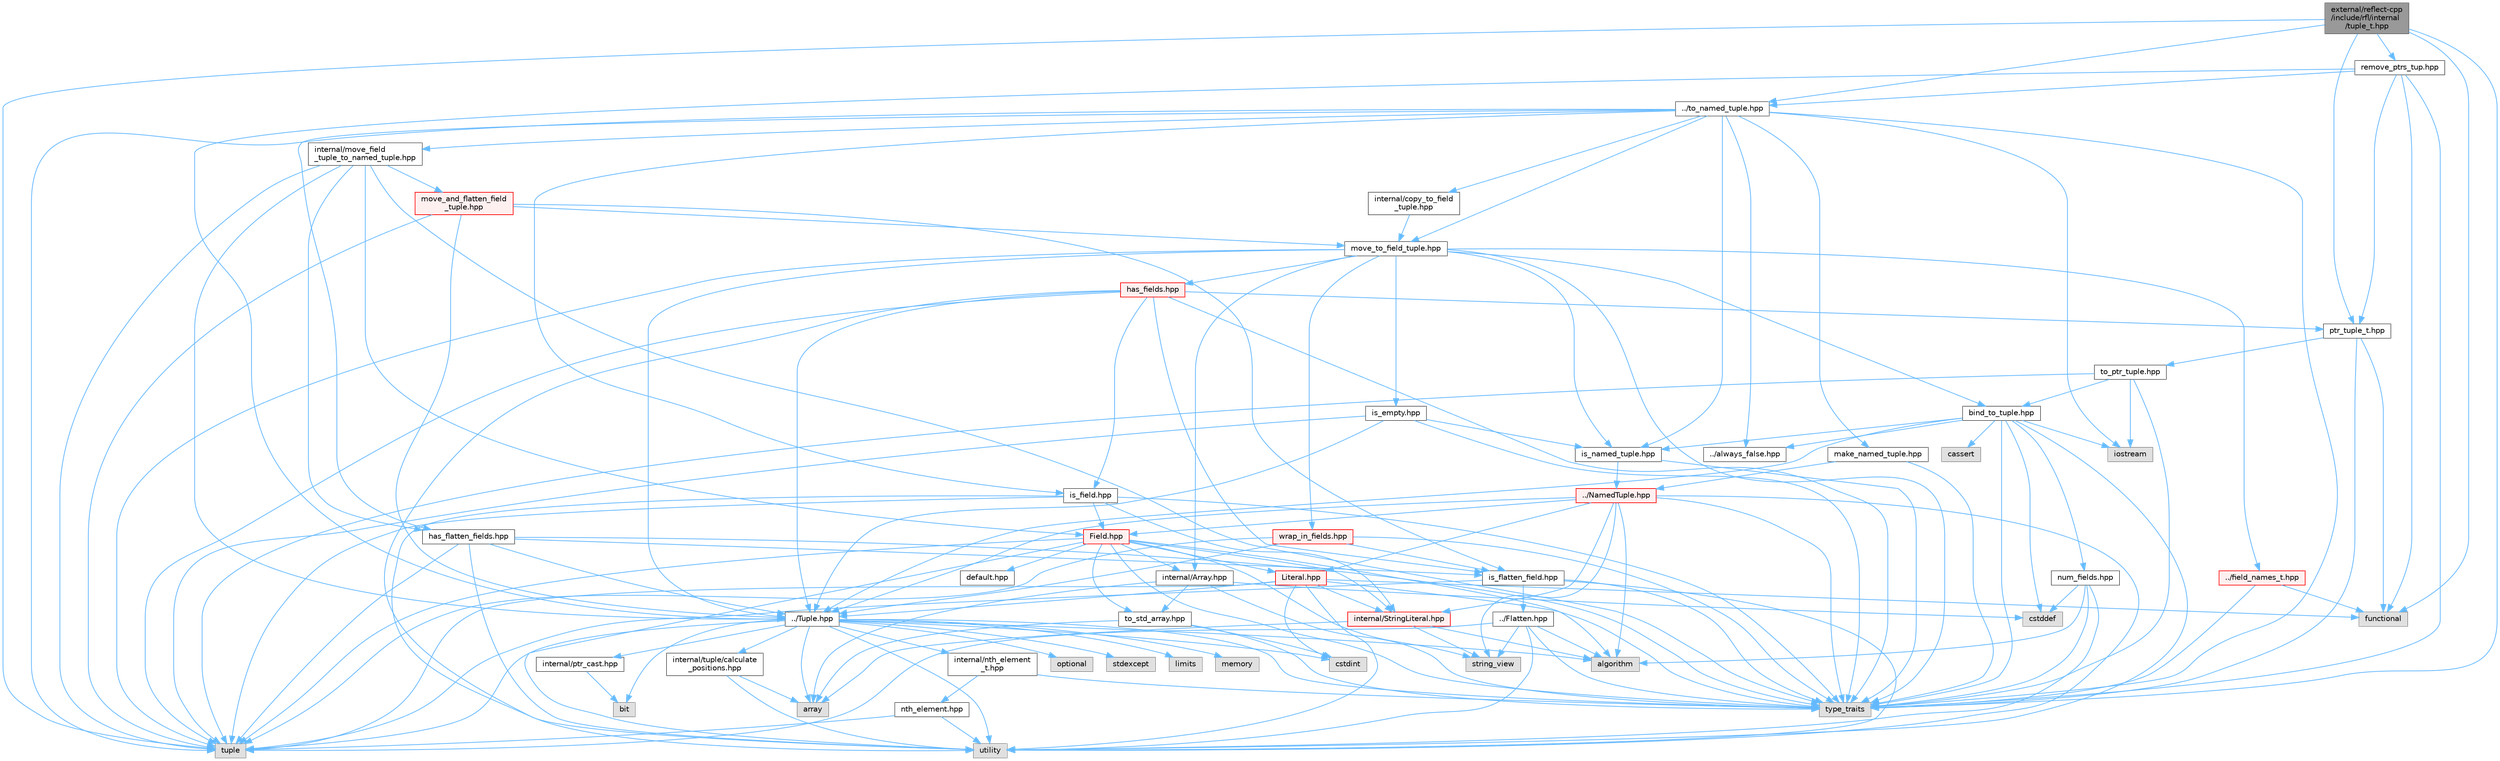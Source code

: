 digraph "external/reflect-cpp/include/rfl/internal/tuple_t.hpp"
{
 // LATEX_PDF_SIZE
  bgcolor="transparent";
  edge [fontname=Helvetica,fontsize=10,labelfontname=Helvetica,labelfontsize=10];
  node [fontname=Helvetica,fontsize=10,shape=box,height=0.2,width=0.4];
  Node1 [id="Node000001",label="external/reflect-cpp\l/include/rfl/internal\l/tuple_t.hpp",height=0.2,width=0.4,color="gray40", fillcolor="grey60", style="filled", fontcolor="black",tooltip=" "];
  Node1 -> Node2 [id="edge1_Node000001_Node000002",color="steelblue1",style="solid",tooltip=" "];
  Node2 [id="Node000002",label="functional",height=0.2,width=0.4,color="grey60", fillcolor="#E0E0E0", style="filled",tooltip=" "];
  Node1 -> Node3 [id="edge2_Node000001_Node000003",color="steelblue1",style="solid",tooltip=" "];
  Node3 [id="Node000003",label="tuple",height=0.2,width=0.4,color="grey60", fillcolor="#E0E0E0", style="filled",tooltip=" "];
  Node1 -> Node4 [id="edge3_Node000001_Node000004",color="steelblue1",style="solid",tooltip=" "];
  Node4 [id="Node000004",label="type_traits",height=0.2,width=0.4,color="grey60", fillcolor="#E0E0E0", style="filled",tooltip=" "];
  Node1 -> Node5 [id="edge4_Node000001_Node000005",color="steelblue1",style="solid",tooltip=" "];
  Node5 [id="Node000005",label="ptr_tuple_t.hpp",height=0.2,width=0.4,color="grey40", fillcolor="white", style="filled",URL="$ptr__tuple__t_8hpp.html",tooltip=" "];
  Node5 -> Node2 [id="edge5_Node000005_Node000002",color="steelblue1",style="solid",tooltip=" "];
  Node5 -> Node4 [id="edge6_Node000005_Node000004",color="steelblue1",style="solid",tooltip=" "];
  Node5 -> Node6 [id="edge7_Node000005_Node000006",color="steelblue1",style="solid",tooltip=" "];
  Node6 [id="Node000006",label="to_ptr_tuple.hpp",height=0.2,width=0.4,color="grey40", fillcolor="white", style="filled",URL="$to__ptr__tuple_8hpp.html",tooltip=" "];
  Node6 -> Node7 [id="edge8_Node000006_Node000007",color="steelblue1",style="solid",tooltip=" "];
  Node7 [id="Node000007",label="iostream",height=0.2,width=0.4,color="grey60", fillcolor="#E0E0E0", style="filled",tooltip=" "];
  Node6 -> Node3 [id="edge9_Node000006_Node000003",color="steelblue1",style="solid",tooltip=" "];
  Node6 -> Node4 [id="edge10_Node000006_Node000004",color="steelblue1",style="solid",tooltip=" "];
  Node6 -> Node8 [id="edge11_Node000006_Node000008",color="steelblue1",style="solid",tooltip=" "];
  Node8 [id="Node000008",label="bind_to_tuple.hpp",height=0.2,width=0.4,color="grey40", fillcolor="white", style="filled",URL="$bind__to__tuple_8hpp.html",tooltip=" "];
  Node8 -> Node9 [id="edge12_Node000008_Node000009",color="steelblue1",style="solid",tooltip=" "];
  Node9 [id="Node000009",label="cassert",height=0.2,width=0.4,color="grey60", fillcolor="#E0E0E0", style="filled",tooltip=" "];
  Node8 -> Node10 [id="edge13_Node000008_Node000010",color="steelblue1",style="solid",tooltip=" "];
  Node10 [id="Node000010",label="cstddef",height=0.2,width=0.4,color="grey60", fillcolor="#E0E0E0", style="filled",tooltip=" "];
  Node8 -> Node7 [id="edge14_Node000008_Node000007",color="steelblue1",style="solid",tooltip=" "];
  Node8 -> Node4 [id="edge15_Node000008_Node000004",color="steelblue1",style="solid",tooltip=" "];
  Node8 -> Node11 [id="edge16_Node000008_Node000011",color="steelblue1",style="solid",tooltip=" "];
  Node11 [id="Node000011",label="utility",height=0.2,width=0.4,color="grey60", fillcolor="#E0E0E0", style="filled",tooltip=" "];
  Node8 -> Node12 [id="edge17_Node000008_Node000012",color="steelblue1",style="solid",tooltip=" "];
  Node12 [id="Node000012",label="../Tuple.hpp",height=0.2,width=0.4,color="grey40", fillcolor="white", style="filled",URL="$_tuple_8hpp.html",tooltip=" "];
  Node12 -> Node13 [id="edge18_Node000012_Node000013",color="steelblue1",style="solid",tooltip=" "];
  Node13 [id="Node000013",label="algorithm",height=0.2,width=0.4,color="grey60", fillcolor="#E0E0E0", style="filled",tooltip=" "];
  Node12 -> Node14 [id="edge19_Node000012_Node000014",color="steelblue1",style="solid",tooltip=" "];
  Node14 [id="Node000014",label="array",height=0.2,width=0.4,color="grey60", fillcolor="#E0E0E0", style="filled",tooltip=" "];
  Node12 -> Node15 [id="edge20_Node000012_Node000015",color="steelblue1",style="solid",tooltip=" "];
  Node15 [id="Node000015",label="bit",height=0.2,width=0.4,color="grey60", fillcolor="#E0E0E0", style="filled",tooltip=" "];
  Node12 -> Node16 [id="edge21_Node000012_Node000016",color="steelblue1",style="solid",tooltip=" "];
  Node16 [id="Node000016",label="cstdint",height=0.2,width=0.4,color="grey60", fillcolor="#E0E0E0", style="filled",tooltip=" "];
  Node12 -> Node17 [id="edge22_Node000012_Node000017",color="steelblue1",style="solid",tooltip=" "];
  Node17 [id="Node000017",label="limits",height=0.2,width=0.4,color="grey60", fillcolor="#E0E0E0", style="filled",tooltip=" "];
  Node12 -> Node18 [id="edge23_Node000012_Node000018",color="steelblue1",style="solid",tooltip=" "];
  Node18 [id="Node000018",label="memory",height=0.2,width=0.4,color="grey60", fillcolor="#E0E0E0", style="filled",tooltip=" "];
  Node12 -> Node19 [id="edge24_Node000012_Node000019",color="steelblue1",style="solid",tooltip=" "];
  Node19 [id="Node000019",label="optional",height=0.2,width=0.4,color="grey60", fillcolor="#E0E0E0", style="filled",tooltip=" "];
  Node12 -> Node20 [id="edge25_Node000012_Node000020",color="steelblue1",style="solid",tooltip=" "];
  Node20 [id="Node000020",label="stdexcept",height=0.2,width=0.4,color="grey60", fillcolor="#E0E0E0", style="filled",tooltip=" "];
  Node12 -> Node3 [id="edge26_Node000012_Node000003",color="steelblue1",style="solid",tooltip=" "];
  Node12 -> Node4 [id="edge27_Node000012_Node000004",color="steelblue1",style="solid",tooltip=" "];
  Node12 -> Node11 [id="edge28_Node000012_Node000011",color="steelblue1",style="solid",tooltip=" "];
  Node12 -> Node21 [id="edge29_Node000012_Node000021",color="steelblue1",style="solid",tooltip=" "];
  Node21 [id="Node000021",label="internal/nth_element\l_t.hpp",height=0.2,width=0.4,color="grey40", fillcolor="white", style="filled",URL="$nth__element__t_8hpp.html",tooltip=" "];
  Node21 -> Node4 [id="edge30_Node000021_Node000004",color="steelblue1",style="solid",tooltip=" "];
  Node21 -> Node22 [id="edge31_Node000021_Node000022",color="steelblue1",style="solid",tooltip=" "];
  Node22 [id="Node000022",label="nth_element.hpp",height=0.2,width=0.4,color="grey40", fillcolor="white", style="filled",URL="$nth__element_8hpp.html",tooltip=" "];
  Node22 -> Node3 [id="edge32_Node000022_Node000003",color="steelblue1",style="solid",tooltip=" "];
  Node22 -> Node11 [id="edge33_Node000022_Node000011",color="steelblue1",style="solid",tooltip=" "];
  Node12 -> Node23 [id="edge34_Node000012_Node000023",color="steelblue1",style="solid",tooltip=" "];
  Node23 [id="Node000023",label="internal/ptr_cast.hpp",height=0.2,width=0.4,color="grey40", fillcolor="white", style="filled",URL="$ptr__cast_8hpp.html",tooltip=" "];
  Node23 -> Node15 [id="edge35_Node000023_Node000015",color="steelblue1",style="solid",tooltip=" "];
  Node12 -> Node24 [id="edge36_Node000012_Node000024",color="steelblue1",style="solid",tooltip=" "];
  Node24 [id="Node000024",label="internal/tuple/calculate\l_positions.hpp",height=0.2,width=0.4,color="grey40", fillcolor="white", style="filled",URL="$calculate__positions_8hpp.html",tooltip=" "];
  Node24 -> Node14 [id="edge37_Node000024_Node000014",color="steelblue1",style="solid",tooltip=" "];
  Node24 -> Node11 [id="edge38_Node000024_Node000011",color="steelblue1",style="solid",tooltip=" "];
  Node8 -> Node25 [id="edge39_Node000008_Node000025",color="steelblue1",style="solid",tooltip=" "];
  Node25 [id="Node000025",label="../always_false.hpp",height=0.2,width=0.4,color="grey40", fillcolor="white", style="filled",URL="$always__false_8hpp.html",tooltip=" "];
  Node8 -> Node26 [id="edge40_Node000008_Node000026",color="steelblue1",style="solid",tooltip=" "];
  Node26 [id="Node000026",label="is_named_tuple.hpp",height=0.2,width=0.4,color="grey40", fillcolor="white", style="filled",URL="$is__named__tuple_8hpp.html",tooltip=" "];
  Node26 -> Node4 [id="edge41_Node000026_Node000004",color="steelblue1",style="solid",tooltip=" "];
  Node26 -> Node27 [id="edge42_Node000026_Node000027",color="steelblue1",style="solid",tooltip=" "];
  Node27 [id="Node000027",label="../NamedTuple.hpp",height=0.2,width=0.4,color="red", fillcolor="#FFF0F0", style="filled",URL="$_named_tuple_8hpp.html",tooltip=" "];
  Node27 -> Node13 [id="edge43_Node000027_Node000013",color="steelblue1",style="solid",tooltip=" "];
  Node27 -> Node28 [id="edge44_Node000027_Node000028",color="steelblue1",style="solid",tooltip=" "];
  Node28 [id="Node000028",label="string_view",height=0.2,width=0.4,color="grey60", fillcolor="#E0E0E0", style="filled",tooltip=" "];
  Node27 -> Node4 [id="edge45_Node000027_Node000004",color="steelblue1",style="solid",tooltip=" "];
  Node27 -> Node11 [id="edge46_Node000027_Node000011",color="steelblue1",style="solid",tooltip=" "];
  Node27 -> Node29 [id="edge47_Node000027_Node000029",color="steelblue1",style="solid",tooltip=" "];
  Node29 [id="Node000029",label="Field.hpp",height=0.2,width=0.4,color="red", fillcolor="#FFF0F0", style="filled",URL="$_field_8hpp.html",tooltip=" "];
  Node29 -> Node13 [id="edge48_Node000029_Node000013",color="steelblue1",style="solid",tooltip=" "];
  Node29 -> Node28 [id="edge49_Node000029_Node000028",color="steelblue1",style="solid",tooltip=" "];
  Node29 -> Node3 [id="edge50_Node000029_Node000003",color="steelblue1",style="solid",tooltip=" "];
  Node29 -> Node4 [id="edge51_Node000029_Node000004",color="steelblue1",style="solid",tooltip=" "];
  Node29 -> Node11 [id="edge52_Node000029_Node000011",color="steelblue1",style="solid",tooltip=" "];
  Node29 -> Node30 [id="edge53_Node000029_Node000030",color="steelblue1",style="solid",tooltip=" "];
  Node30 [id="Node000030",label="Literal.hpp",height=0.2,width=0.4,color="red", fillcolor="#FFF0F0", style="filled",URL="$_literal_8hpp.html",tooltip=" "];
  Node30 -> Node16 [id="edge54_Node000030_Node000016",color="steelblue1",style="solid",tooltip=" "];
  Node30 -> Node2 [id="edge55_Node000030_Node000002",color="steelblue1",style="solid",tooltip=" "];
  Node30 -> Node3 [id="edge56_Node000030_Node000003",color="steelblue1",style="solid",tooltip=" "];
  Node30 -> Node4 [id="edge57_Node000030_Node000004",color="steelblue1",style="solid",tooltip=" "];
  Node30 -> Node11 [id="edge58_Node000030_Node000011",color="steelblue1",style="solid",tooltip=" "];
  Node30 -> Node12 [id="edge59_Node000030_Node000012",color="steelblue1",style="solid",tooltip=" "];
  Node30 -> Node36 [id="edge60_Node000030_Node000036",color="steelblue1",style="solid",tooltip=" "];
  Node36 [id="Node000036",label="internal/StringLiteral.hpp",height=0.2,width=0.4,color="red", fillcolor="#FFF0F0", style="filled",URL="$_string_literal_8hpp.html",tooltip=" "];
  Node36 -> Node13 [id="edge61_Node000036_Node000013",color="steelblue1",style="solid",tooltip=" "];
  Node36 -> Node14 [id="edge62_Node000036_Node000014",color="steelblue1",style="solid",tooltip=" "];
  Node36 -> Node28 [id="edge63_Node000036_Node000028",color="steelblue1",style="solid",tooltip=" "];
  Node29 -> Node38 [id="edge64_Node000029_Node000038",color="steelblue1",style="solid",tooltip=" "];
  Node38 [id="Node000038",label="default.hpp",height=0.2,width=0.4,color="grey40", fillcolor="white", style="filled",URL="$default_8hpp.html",tooltip=" "];
  Node29 -> Node39 [id="edge65_Node000029_Node000039",color="steelblue1",style="solid",tooltip=" "];
  Node39 [id="Node000039",label="internal/Array.hpp",height=0.2,width=0.4,color="grey40", fillcolor="white", style="filled",URL="$_array_8hpp.html",tooltip=" "];
  Node39 -> Node14 [id="edge66_Node000039_Node000014",color="steelblue1",style="solid",tooltip=" "];
  Node39 -> Node10 [id="edge67_Node000039_Node000010",color="steelblue1",style="solid",tooltip=" "];
  Node39 -> Node4 [id="edge68_Node000039_Node000004",color="steelblue1",style="solid",tooltip=" "];
  Node39 -> Node40 [id="edge69_Node000039_Node000040",color="steelblue1",style="solid",tooltip=" "];
  Node40 [id="Node000040",label="to_std_array.hpp",height=0.2,width=0.4,color="grey40", fillcolor="white", style="filled",URL="$to__std__array_8hpp.html",tooltip=" "];
  Node40 -> Node14 [id="edge70_Node000040_Node000014",color="steelblue1",style="solid",tooltip=" "];
  Node40 -> Node16 [id="edge71_Node000040_Node000016",color="steelblue1",style="solid",tooltip=" "];
  Node40 -> Node4 [id="edge72_Node000040_Node000004",color="steelblue1",style="solid",tooltip=" "];
  Node29 -> Node36 [id="edge73_Node000029_Node000036",color="steelblue1",style="solid",tooltip=" "];
  Node29 -> Node40 [id="edge74_Node000029_Node000040",color="steelblue1",style="solid",tooltip=" "];
  Node27 -> Node30 [id="edge75_Node000027_Node000030",color="steelblue1",style="solid",tooltip=" "];
  Node27 -> Node12 [id="edge76_Node000027_Node000012",color="steelblue1",style="solid",tooltip=" "];
  Node27 -> Node36 [id="edge77_Node000027_Node000036",color="steelblue1",style="solid",tooltip=" "];
  Node8 -> Node55 [id="edge78_Node000008_Node000055",color="steelblue1",style="solid",tooltip=" "];
  Node55 [id="Node000055",label="num_fields.hpp",height=0.2,width=0.4,color="grey40", fillcolor="white", style="filled",URL="$num__fields_8hpp.html",tooltip=" "];
  Node55 -> Node13 [id="edge79_Node000055_Node000013",color="steelblue1",style="solid",tooltip=" "];
  Node55 -> Node10 [id="edge80_Node000055_Node000010",color="steelblue1",style="solid",tooltip=" "];
  Node55 -> Node4 [id="edge81_Node000055_Node000004",color="steelblue1",style="solid",tooltip=" "];
  Node55 -> Node11 [id="edge82_Node000055_Node000011",color="steelblue1",style="solid",tooltip=" "];
  Node1 -> Node56 [id="edge83_Node000001_Node000056",color="steelblue1",style="solid",tooltip=" "];
  Node56 [id="Node000056",label="remove_ptrs_tup.hpp",height=0.2,width=0.4,color="grey40", fillcolor="white", style="filled",URL="$remove__ptrs__tup_8hpp.html",tooltip=" "];
  Node56 -> Node2 [id="edge84_Node000056_Node000002",color="steelblue1",style="solid",tooltip=" "];
  Node56 -> Node4 [id="edge85_Node000056_Node000004",color="steelblue1",style="solid",tooltip=" "];
  Node56 -> Node12 [id="edge86_Node000056_Node000012",color="steelblue1",style="solid",tooltip=" "];
  Node56 -> Node57 [id="edge87_Node000056_Node000057",color="steelblue1",style="solid",tooltip=" "];
  Node57 [id="Node000057",label="../to_named_tuple.hpp",height=0.2,width=0.4,color="grey40", fillcolor="white", style="filled",URL="$to__named__tuple_8hpp.html",tooltip=" "];
  Node57 -> Node7 [id="edge88_Node000057_Node000007",color="steelblue1",style="solid",tooltip=" "];
  Node57 -> Node3 [id="edge89_Node000057_Node000003",color="steelblue1",style="solid",tooltip=" "];
  Node57 -> Node4 [id="edge90_Node000057_Node000004",color="steelblue1",style="solid",tooltip=" "];
  Node57 -> Node25 [id="edge91_Node000057_Node000025",color="steelblue1",style="solid",tooltip=" "];
  Node57 -> Node58 [id="edge92_Node000057_Node000058",color="steelblue1",style="solid",tooltip=" "];
  Node58 [id="Node000058",label="internal/copy_to_field\l_tuple.hpp",height=0.2,width=0.4,color="grey40", fillcolor="white", style="filled",URL="$copy__to__field__tuple_8hpp.html",tooltip=" "];
  Node58 -> Node59 [id="edge93_Node000058_Node000059",color="steelblue1",style="solid",tooltip=" "];
  Node59 [id="Node000059",label="move_to_field_tuple.hpp",height=0.2,width=0.4,color="grey40", fillcolor="white", style="filled",URL="$move__to__field__tuple_8hpp.html",tooltip=" "];
  Node59 -> Node3 [id="edge94_Node000059_Node000003",color="steelblue1",style="solid",tooltip=" "];
  Node59 -> Node4 [id="edge95_Node000059_Node000004",color="steelblue1",style="solid",tooltip=" "];
  Node59 -> Node12 [id="edge96_Node000059_Node000012",color="steelblue1",style="solid",tooltip=" "];
  Node59 -> Node60 [id="edge97_Node000059_Node000060",color="steelblue1",style="solid",tooltip=" "];
  Node60 [id="Node000060",label="../field_names_t.hpp",height=0.2,width=0.4,color="red", fillcolor="#FFF0F0", style="filled",URL="$field__names__t_8hpp.html",tooltip=" "];
  Node60 -> Node2 [id="edge98_Node000060_Node000002",color="steelblue1",style="solid",tooltip=" "];
  Node60 -> Node4 [id="edge99_Node000060_Node000004",color="steelblue1",style="solid",tooltip=" "];
  Node59 -> Node39 [id="edge100_Node000059_Node000039",color="steelblue1",style="solid",tooltip=" "];
  Node59 -> Node8 [id="edge101_Node000059_Node000008",color="steelblue1",style="solid",tooltip=" "];
  Node59 -> Node68 [id="edge102_Node000059_Node000068",color="steelblue1",style="solid",tooltip=" "];
  Node68 [id="Node000068",label="has_fields.hpp",height=0.2,width=0.4,color="red", fillcolor="#FFF0F0", style="filled",URL="$has__fields_8hpp.html",tooltip=" "];
  Node68 -> Node3 [id="edge103_Node000068_Node000003",color="steelblue1",style="solid",tooltip=" "];
  Node68 -> Node4 [id="edge104_Node000068_Node000004",color="steelblue1",style="solid",tooltip=" "];
  Node68 -> Node11 [id="edge105_Node000068_Node000011",color="steelblue1",style="solid",tooltip=" "];
  Node68 -> Node12 [id="edge106_Node000068_Node000012",color="steelblue1",style="solid",tooltip=" "];
  Node68 -> Node70 [id="edge107_Node000068_Node000070",color="steelblue1",style="solid",tooltip=" "];
  Node70 [id="Node000070",label="is_field.hpp",height=0.2,width=0.4,color="grey40", fillcolor="white", style="filled",URL="$is__field_8hpp.html",tooltip=" "];
  Node70 -> Node3 [id="edge108_Node000070_Node000003",color="steelblue1",style="solid",tooltip=" "];
  Node70 -> Node4 [id="edge109_Node000070_Node000004",color="steelblue1",style="solid",tooltip=" "];
  Node70 -> Node11 [id="edge110_Node000070_Node000011",color="steelblue1",style="solid",tooltip=" "];
  Node70 -> Node29 [id="edge111_Node000070_Node000029",color="steelblue1",style="solid",tooltip=" "];
  Node70 -> Node36 [id="edge112_Node000070_Node000036",color="steelblue1",style="solid",tooltip=" "];
  Node68 -> Node64 [id="edge113_Node000068_Node000064",color="steelblue1",style="solid",tooltip=" "];
  Node64 [id="Node000064",label="is_flatten_field.hpp",height=0.2,width=0.4,color="grey40", fillcolor="white", style="filled",URL="$is__flatten__field_8hpp.html",tooltip=" "];
  Node64 -> Node3 [id="edge114_Node000064_Node000003",color="steelblue1",style="solid",tooltip=" "];
  Node64 -> Node4 [id="edge115_Node000064_Node000004",color="steelblue1",style="solid",tooltip=" "];
  Node64 -> Node11 [id="edge116_Node000064_Node000011",color="steelblue1",style="solid",tooltip=" "];
  Node64 -> Node65 [id="edge117_Node000064_Node000065",color="steelblue1",style="solid",tooltip=" "];
  Node65 [id="Node000065",label="../Flatten.hpp",height=0.2,width=0.4,color="grey40", fillcolor="white", style="filled",URL="$_flatten_8hpp.html",tooltip=" "];
  Node65 -> Node13 [id="edge118_Node000065_Node000013",color="steelblue1",style="solid",tooltip=" "];
  Node65 -> Node28 [id="edge119_Node000065_Node000028",color="steelblue1",style="solid",tooltip=" "];
  Node65 -> Node3 [id="edge120_Node000065_Node000003",color="steelblue1",style="solid",tooltip=" "];
  Node65 -> Node4 [id="edge121_Node000065_Node000004",color="steelblue1",style="solid",tooltip=" "];
  Node65 -> Node11 [id="edge122_Node000065_Node000011",color="steelblue1",style="solid",tooltip=" "];
  Node68 -> Node5 [id="edge123_Node000068_Node000005",color="steelblue1",style="solid",tooltip=" "];
  Node59 -> Node71 [id="edge124_Node000059_Node000071",color="steelblue1",style="solid",tooltip=" "];
  Node71 [id="Node000071",label="is_empty.hpp",height=0.2,width=0.4,color="grey40", fillcolor="white", style="filled",URL="$internal_2is__empty_8hpp.html",tooltip=" "];
  Node71 -> Node3 [id="edge125_Node000071_Node000003",color="steelblue1",style="solid",tooltip=" "];
  Node71 -> Node4 [id="edge126_Node000071_Node000004",color="steelblue1",style="solid",tooltip=" "];
  Node71 -> Node12 [id="edge127_Node000071_Node000012",color="steelblue1",style="solid",tooltip=" "];
  Node71 -> Node26 [id="edge128_Node000071_Node000026",color="steelblue1",style="solid",tooltip=" "];
  Node59 -> Node26 [id="edge129_Node000059_Node000026",color="steelblue1",style="solid",tooltip=" "];
  Node59 -> Node72 [id="edge130_Node000059_Node000072",color="steelblue1",style="solid",tooltip=" "];
  Node72 [id="Node000072",label="wrap_in_fields.hpp",height=0.2,width=0.4,color="red", fillcolor="#FFF0F0", style="filled",URL="$wrap__in__fields_8hpp.html",tooltip=" "];
  Node72 -> Node3 [id="edge131_Node000072_Node000003",color="steelblue1",style="solid",tooltip=" "];
  Node72 -> Node4 [id="edge132_Node000072_Node000004",color="steelblue1",style="solid",tooltip=" "];
  Node72 -> Node12 [id="edge133_Node000072_Node000012",color="steelblue1",style="solid",tooltip=" "];
  Node72 -> Node64 [id="edge134_Node000072_Node000064",color="steelblue1",style="solid",tooltip=" "];
  Node57 -> Node75 [id="edge135_Node000057_Node000075",color="steelblue1",style="solid",tooltip=" "];
  Node75 [id="Node000075",label="has_flatten_fields.hpp",height=0.2,width=0.4,color="grey40", fillcolor="white", style="filled",URL="$has__flatten__fields_8hpp.html",tooltip=" "];
  Node75 -> Node3 [id="edge136_Node000075_Node000003",color="steelblue1",style="solid",tooltip=" "];
  Node75 -> Node4 [id="edge137_Node000075_Node000004",color="steelblue1",style="solid",tooltip=" "];
  Node75 -> Node11 [id="edge138_Node000075_Node000011",color="steelblue1",style="solid",tooltip=" "];
  Node75 -> Node12 [id="edge139_Node000075_Node000012",color="steelblue1",style="solid",tooltip=" "];
  Node75 -> Node64 [id="edge140_Node000075_Node000064",color="steelblue1",style="solid",tooltip=" "];
  Node57 -> Node70 [id="edge141_Node000057_Node000070",color="steelblue1",style="solid",tooltip=" "];
  Node57 -> Node26 [id="edge142_Node000057_Node000026",color="steelblue1",style="solid",tooltip=" "];
  Node57 -> Node77 [id="edge143_Node000057_Node000077",color="steelblue1",style="solid",tooltip=" "];
  Node77 [id="Node000077",label="internal/move_field\l_tuple_to_named_tuple.hpp",height=0.2,width=0.4,color="grey40", fillcolor="white", style="filled",URL="$move__field__tuple__to__named__tuple_8hpp.html",tooltip=" "];
  Node77 -> Node3 [id="edge144_Node000077_Node000003",color="steelblue1",style="solid",tooltip=" "];
  Node77 -> Node4 [id="edge145_Node000077_Node000004",color="steelblue1",style="solid",tooltip=" "];
  Node77 -> Node29 [id="edge146_Node000077_Node000029",color="steelblue1",style="solid",tooltip=" "];
  Node77 -> Node12 [id="edge147_Node000077_Node000012",color="steelblue1",style="solid",tooltip=" "];
  Node77 -> Node75 [id="edge148_Node000077_Node000075",color="steelblue1",style="solid",tooltip=" "];
  Node77 -> Node78 [id="edge149_Node000077_Node000078",color="steelblue1",style="solid",tooltip=" "];
  Node78 [id="Node000078",label="move_and_flatten_field\l_tuple.hpp",height=0.2,width=0.4,color="red", fillcolor="#FFF0F0", style="filled",URL="$move__and__flatten__field__tuple_8hpp.html",tooltip=" "];
  Node78 -> Node3 [id="edge150_Node000078_Node000003",color="steelblue1",style="solid",tooltip=" "];
  Node78 -> Node12 [id="edge151_Node000078_Node000012",color="steelblue1",style="solid",tooltip=" "];
  Node78 -> Node64 [id="edge152_Node000078_Node000064",color="steelblue1",style="solid",tooltip=" "];
  Node78 -> Node59 [id="edge153_Node000078_Node000059",color="steelblue1",style="solid",tooltip=" "];
  Node57 -> Node59 [id="edge154_Node000057_Node000059",color="steelblue1",style="solid",tooltip=" "];
  Node57 -> Node79 [id="edge155_Node000057_Node000079",color="steelblue1",style="solid",tooltip=" "];
  Node79 [id="Node000079",label="make_named_tuple.hpp",height=0.2,width=0.4,color="grey40", fillcolor="white", style="filled",URL="$make__named__tuple_8hpp.html",tooltip=" "];
  Node79 -> Node4 [id="edge156_Node000079_Node000004",color="steelblue1",style="solid",tooltip=" "];
  Node79 -> Node27 [id="edge157_Node000079_Node000027",color="steelblue1",style="solid",tooltip=" "];
  Node56 -> Node5 [id="edge158_Node000056_Node000005",color="steelblue1",style="solid",tooltip=" "];
  Node1 -> Node57 [id="edge159_Node000001_Node000057",color="steelblue1",style="solid",tooltip=" "];
}
